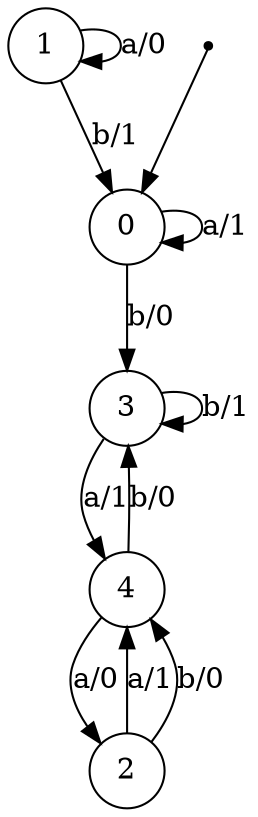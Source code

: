 digraph fsm{
	s_0 [label="0" shape="circle"]
	s_1 [label="1" shape="circle"]
	s_2 [label="2" shape="circle"]
	s_3 [label="3" shape="circle"]
	s_4 [label="4" shape="circle"]
	qi [shape = point]
	qi -> s_0
	
	s_0 -> s_0 [label="a/1"]
	
	s_0 -> s_3 [label="b/0"]
	
	s_1 -> s_1 [label="a/0"]
	
	s_1 -> s_0 [label="b/1"]
	
	s_2 -> s_4 [label="a/1"]
	
	s_2 -> s_4 [label="b/0"]
	
	s_3 -> s_4 [label="a/1"]
	
	s_3 -> s_3 [label="b/1"]
	
	s_4 -> s_2 [label="a/0"]
	
	s_4 -> s_3 [label="b/0"]
}